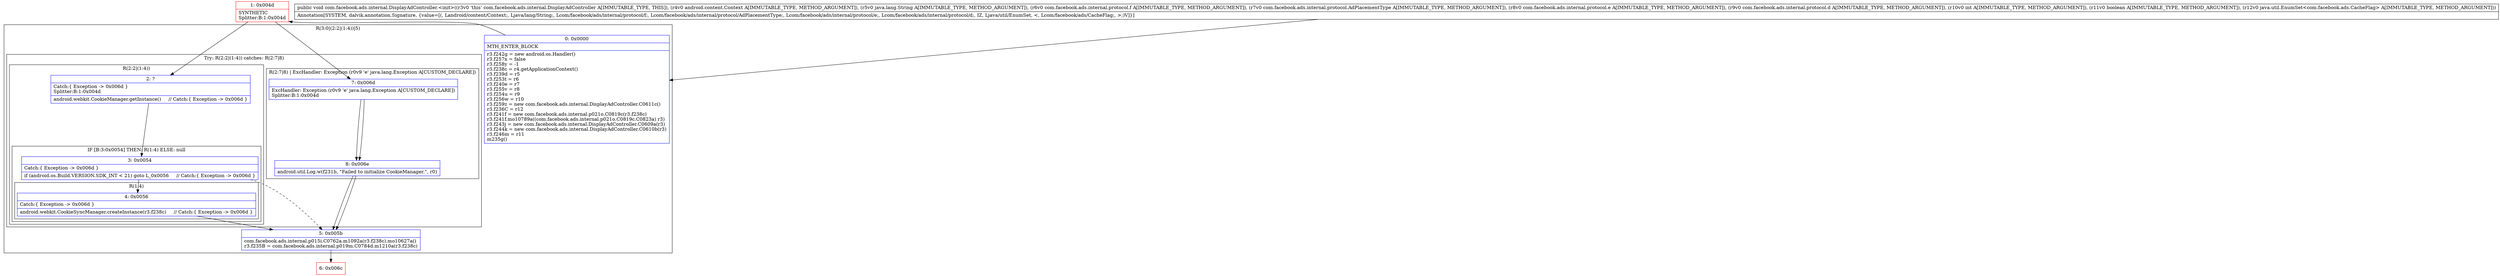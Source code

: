 digraph "CFG forcom.facebook.ads.internal.DisplayAdController.\<init\>(Landroid\/content\/Context;Ljava\/lang\/String;Lcom\/facebook\/ads\/internal\/protocol\/f;Lcom\/facebook\/ads\/internal\/protocol\/AdPlacementType;Lcom\/facebook\/ads\/internal\/protocol\/e;Lcom\/facebook\/ads\/internal\/protocol\/d;IZLjava\/util\/EnumSet;)V" {
subgraph cluster_Region_671075437 {
label = "R(3:0|(2:2|(1:4))|5)";
node [shape=record,color=blue];
Node_0 [shape=record,label="{0\:\ 0x0000|MTH_ENTER_BLOCK\l|r3.f242g = new android.os.Handler()\lr3.f257x = false\lr3.f258y = \-1\lr3.f238c = r4.getApplicationContext()\lr3.f239d = r5\lr3.f253t = r6\lr3.f240e = r7\lr3.f255v = r8\lr3.f254u = r9\lr3.f256w = r10\lr3.f259z = new com.facebook.ads.internal.DisplayAdController.C0611c()\lr3.f236C = r12\lr3.f241f = new com.facebook.ads.internal.p021o.C0819c(r3.f238c)\lr3.f241f.mo10789a((com.facebook.ads.internal.p021o.C0819c.C0823a) r3)\lr3.f243j = new com.facebook.ads.internal.DisplayAdController.C0609a(r3)\lr3.f244k = new com.facebook.ads.internal.DisplayAdController.C0610b(r3)\lr3.f246m = r11\lm235g()\l}"];
subgraph cluster_TryCatchRegion_57287304 {
label = "Try: R(2:2|(1:4)) catches: R(2:7|8)";
node [shape=record,color=blue];
subgraph cluster_Region_150736455 {
label = "R(2:2|(1:4))";
node [shape=record,color=blue];
Node_2 [shape=record,label="{2\:\ ?|Catch:\{ Exception \-\> 0x006d \}\lSplitter:B:1:0x004d\l|android.webkit.CookieManager.getInstance()     \/\/ Catch:\{ Exception \-\> 0x006d \}\l}"];
subgraph cluster_IfRegion_712688813 {
label = "IF [B:3:0x0054] THEN: R(1:4) ELSE: null";
node [shape=record,color=blue];
Node_3 [shape=record,label="{3\:\ 0x0054|Catch:\{ Exception \-\> 0x006d \}\l|if (android.os.Build.VERSION.SDK_INT \< 21) goto L_0x0056     \/\/ Catch:\{ Exception \-\> 0x006d \}\l}"];
subgraph cluster_Region_1941956907 {
label = "R(1:4)";
node [shape=record,color=blue];
Node_4 [shape=record,label="{4\:\ 0x0056|Catch:\{ Exception \-\> 0x006d \}\l|android.webkit.CookieSyncManager.createInstance(r3.f238c)     \/\/ Catch:\{ Exception \-\> 0x006d \}\l}"];
}
}
}
subgraph cluster_Region_563342262 {
label = "R(2:7|8) | ExcHandler: Exception (r0v9 'e' java.lang.Exception A[CUSTOM_DECLARE])\l";
node [shape=record,color=blue];
Node_7 [shape=record,label="{7\:\ 0x006d|ExcHandler: Exception (r0v9 'e' java.lang.Exception A[CUSTOM_DECLARE])\lSplitter:B:1:0x004d\l}"];
Node_8 [shape=record,label="{8\:\ 0x006e|android.util.Log.w(f231b, \"Failed to initialize CookieManager.\", r0)\l}"];
}
}
Node_5 [shape=record,label="{5\:\ 0x005b|com.facebook.ads.internal.p015i.C0762a.m1092a(r3.f238c).mo10627a()\lr3.f235B = com.facebook.ads.internal.p019m.C0784d.m1210a(r3.f238c)\l}"];
}
subgraph cluster_Region_563342262 {
label = "R(2:7|8) | ExcHandler: Exception (r0v9 'e' java.lang.Exception A[CUSTOM_DECLARE])\l";
node [shape=record,color=blue];
Node_7 [shape=record,label="{7\:\ 0x006d|ExcHandler: Exception (r0v9 'e' java.lang.Exception A[CUSTOM_DECLARE])\lSplitter:B:1:0x004d\l}"];
Node_8 [shape=record,label="{8\:\ 0x006e|android.util.Log.w(f231b, \"Failed to initialize CookieManager.\", r0)\l}"];
}
Node_1 [shape=record,color=red,label="{1\:\ 0x004d|SYNTHETIC\lSplitter:B:1:0x004d\l}"];
Node_6 [shape=record,color=red,label="{6\:\ 0x006c}"];
MethodNode[shape=record,label="{public void com.facebook.ads.internal.DisplayAdController.\<init\>((r3v0 'this' com.facebook.ads.internal.DisplayAdController A[IMMUTABLE_TYPE, THIS]), (r4v0 android.content.Context A[IMMUTABLE_TYPE, METHOD_ARGUMENT]), (r5v0 java.lang.String A[IMMUTABLE_TYPE, METHOD_ARGUMENT]), (r6v0 com.facebook.ads.internal.protocol.f A[IMMUTABLE_TYPE, METHOD_ARGUMENT]), (r7v0 com.facebook.ads.internal.protocol.AdPlacementType A[IMMUTABLE_TYPE, METHOD_ARGUMENT]), (r8v0 com.facebook.ads.internal.protocol.e A[IMMUTABLE_TYPE, METHOD_ARGUMENT]), (r9v0 com.facebook.ads.internal.protocol.d A[IMMUTABLE_TYPE, METHOD_ARGUMENT]), (r10v0 int A[IMMUTABLE_TYPE, METHOD_ARGUMENT]), (r11v0 boolean A[IMMUTABLE_TYPE, METHOD_ARGUMENT]), (r12v0 java.util.EnumSet\<com.facebook.ads.CacheFlag\> A[IMMUTABLE_TYPE, METHOD_ARGUMENT]))  | Annotation[SYSTEM, dalvik.annotation.Signature, \{value=[(, Landroid\/content\/Context;, Ljava\/lang\/String;, Lcom\/facebook\/ads\/internal\/protocol\/f;, Lcom\/facebook\/ads\/internal\/protocol\/AdPlacementType;, Lcom\/facebook\/ads\/internal\/protocol\/e;, Lcom\/facebook\/ads\/internal\/protocol\/d;, IZ, Ljava\/util\/EnumSet, \<, Lcom\/facebook\/ads\/CacheFlag;, \>;)V]\}]\l}"];
MethodNode -> Node_0;
Node_0 -> Node_1;
Node_2 -> Node_3;
Node_3 -> Node_4;
Node_3 -> Node_5[style=dashed];
Node_4 -> Node_5;
Node_7 -> Node_8;
Node_8 -> Node_5;
Node_5 -> Node_6;
Node_7 -> Node_8;
Node_8 -> Node_5;
Node_1 -> Node_2;
Node_1 -> Node_7;
}

